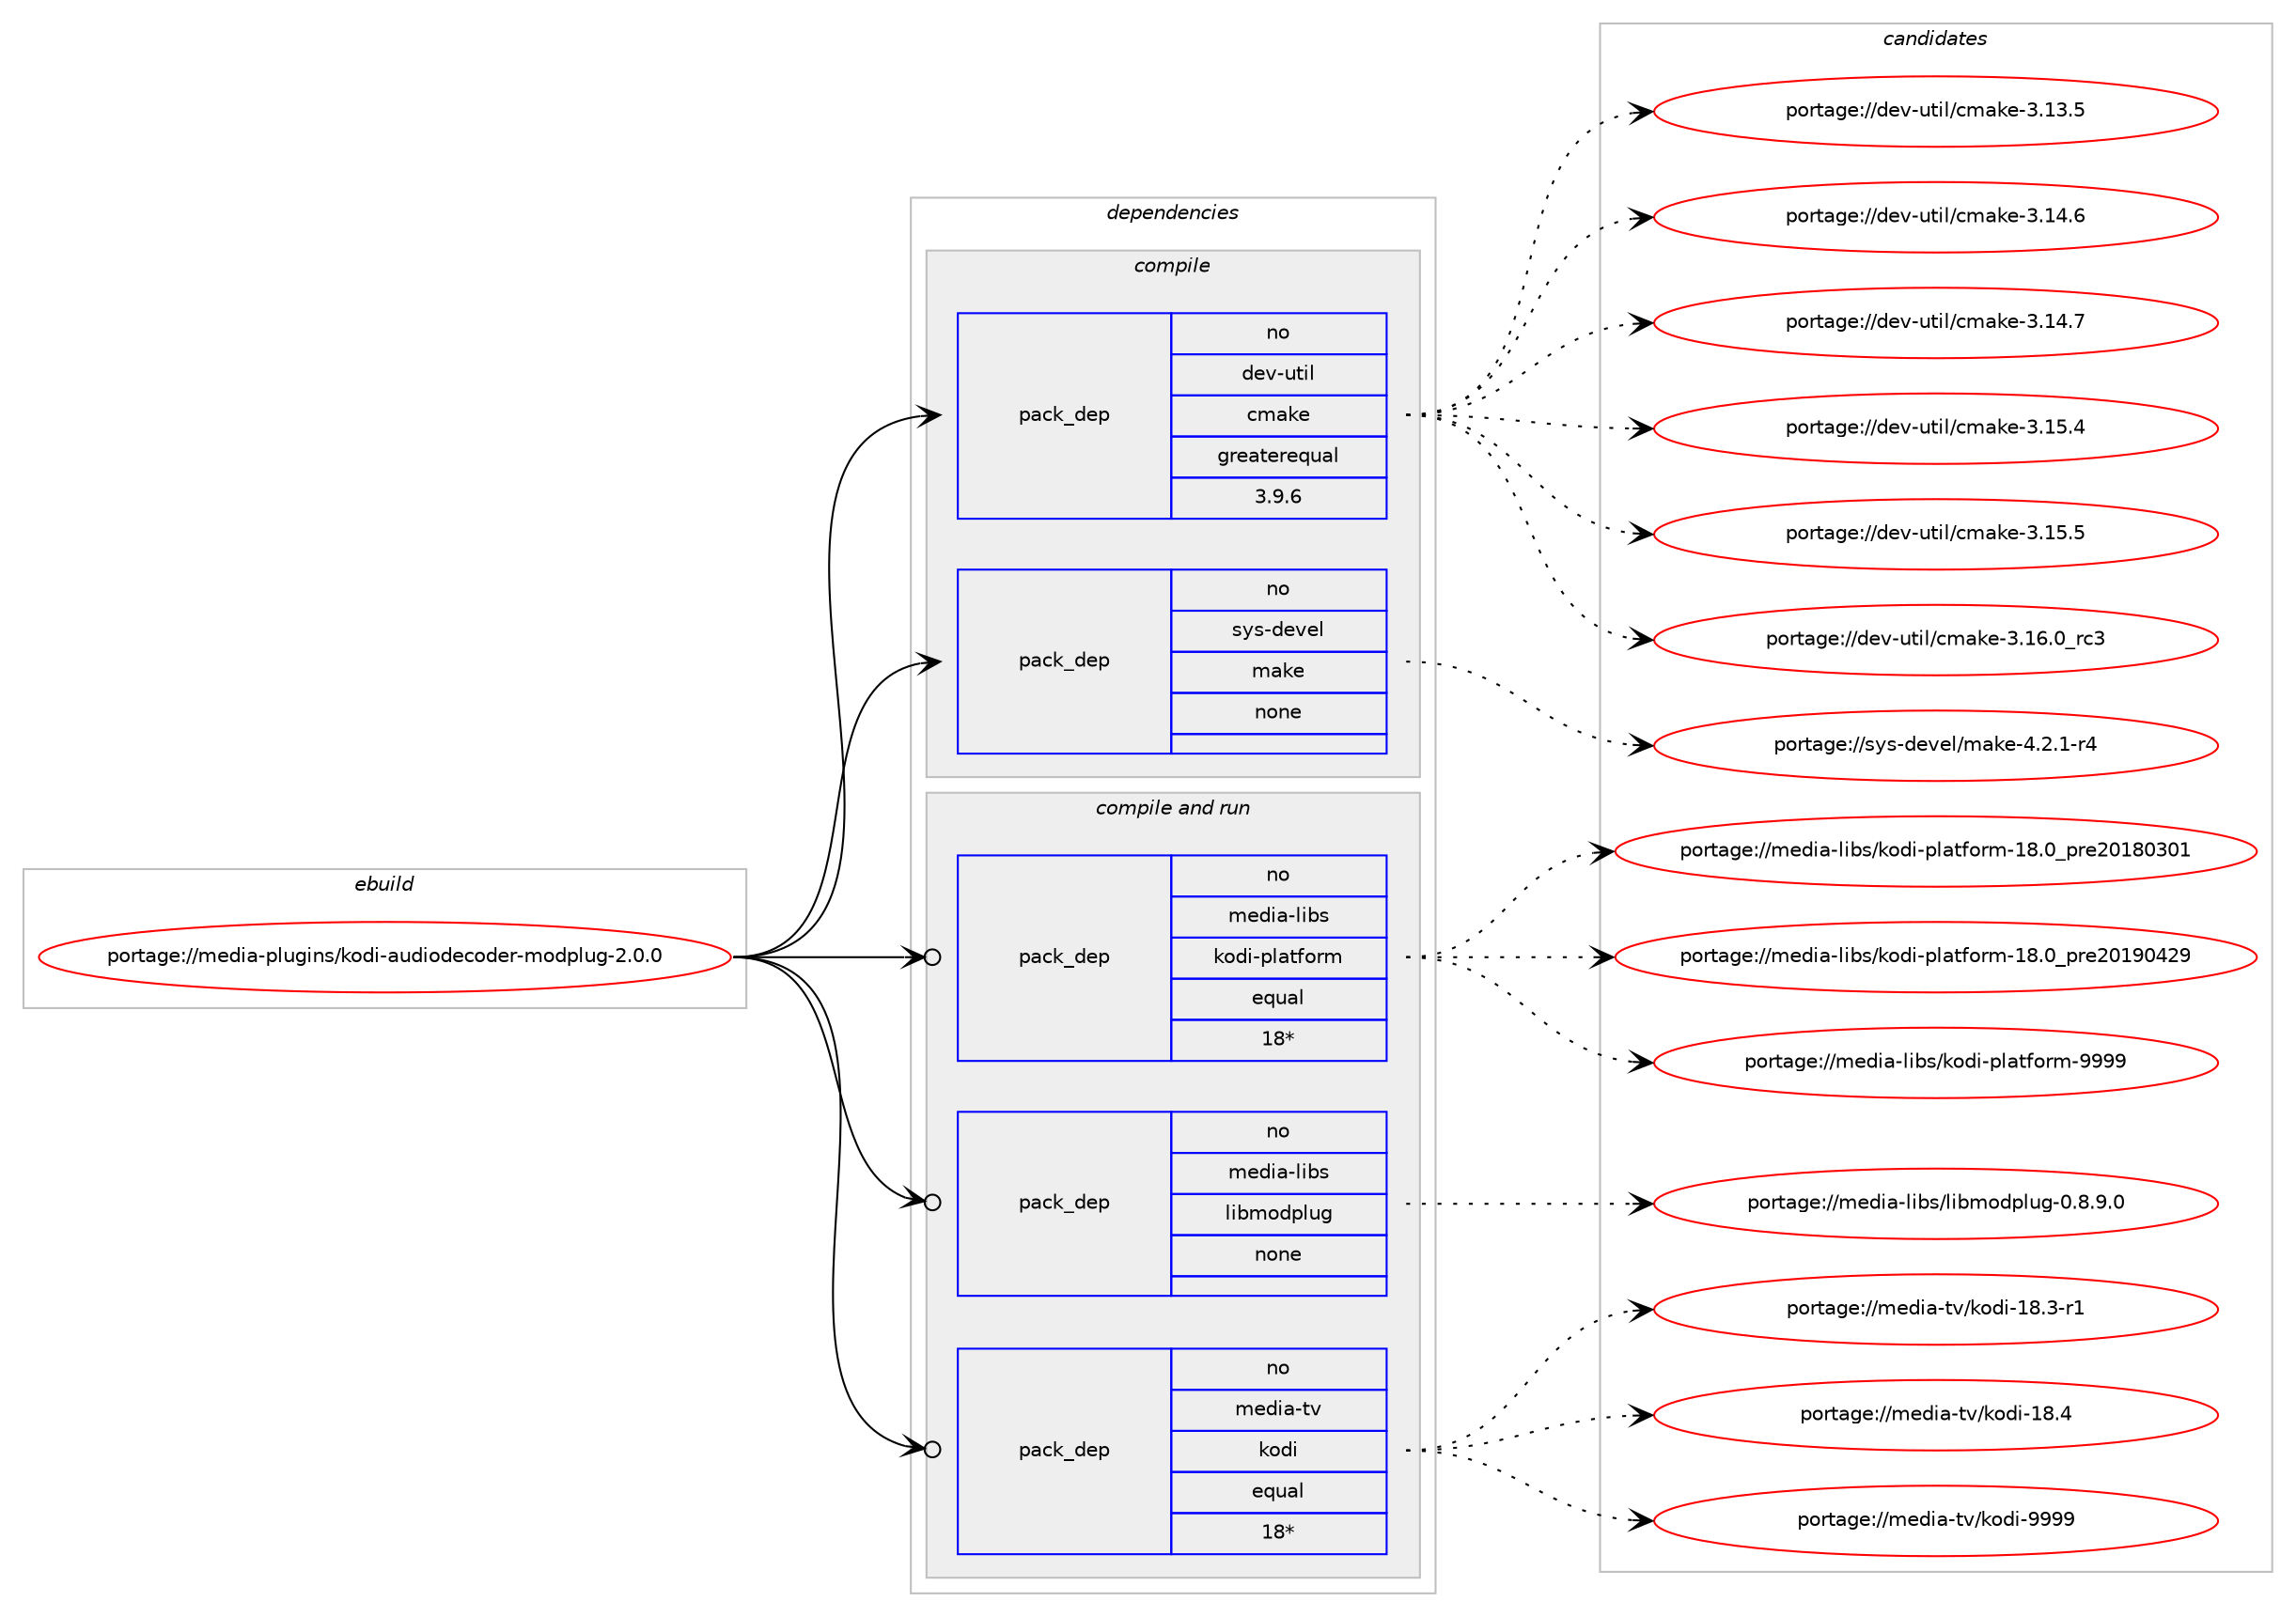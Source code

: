 digraph prolog {

# *************
# Graph options
# *************

newrank=true;
concentrate=true;
compound=true;
graph [rankdir=LR,fontname=Helvetica,fontsize=10,ranksep=1.5];#, ranksep=2.5, nodesep=0.2];
edge  [arrowhead=vee];
node  [fontname=Helvetica,fontsize=10];

# **********
# The ebuild
# **********

subgraph cluster_leftcol {
color=gray;
rank=same;
label=<<i>ebuild</i>>;
id [label="portage://media-plugins/kodi-audiodecoder-modplug-2.0.0", color=red, width=4, href="../media-plugins/kodi-audiodecoder-modplug-2.0.0.svg"];
}

# ****************
# The dependencies
# ****************

subgraph cluster_midcol {
color=gray;
label=<<i>dependencies</i>>;
subgraph cluster_compile {
fillcolor="#eeeeee";
style=filled;
label=<<i>compile</i>>;
subgraph pack240161 {
dependency327287 [label=<<TABLE BORDER="0" CELLBORDER="1" CELLSPACING="0" CELLPADDING="4" WIDTH="220"><TR><TD ROWSPAN="6" CELLPADDING="30">pack_dep</TD></TR><TR><TD WIDTH="110">no</TD></TR><TR><TD>dev-util</TD></TR><TR><TD>cmake</TD></TR><TR><TD>greaterequal</TD></TR><TR><TD>3.9.6</TD></TR></TABLE>>, shape=none, color=blue];
}
id:e -> dependency327287:w [weight=20,style="solid",arrowhead="vee"];
subgraph pack240162 {
dependency327288 [label=<<TABLE BORDER="0" CELLBORDER="1" CELLSPACING="0" CELLPADDING="4" WIDTH="220"><TR><TD ROWSPAN="6" CELLPADDING="30">pack_dep</TD></TR><TR><TD WIDTH="110">no</TD></TR><TR><TD>sys-devel</TD></TR><TR><TD>make</TD></TR><TR><TD>none</TD></TR><TR><TD></TD></TR></TABLE>>, shape=none, color=blue];
}
id:e -> dependency327288:w [weight=20,style="solid",arrowhead="vee"];
}
subgraph cluster_compileandrun {
fillcolor="#eeeeee";
style=filled;
label=<<i>compile and run</i>>;
subgraph pack240163 {
dependency327289 [label=<<TABLE BORDER="0" CELLBORDER="1" CELLSPACING="0" CELLPADDING="4" WIDTH="220"><TR><TD ROWSPAN="6" CELLPADDING="30">pack_dep</TD></TR><TR><TD WIDTH="110">no</TD></TR><TR><TD>media-libs</TD></TR><TR><TD>kodi-platform</TD></TR><TR><TD>equal</TD></TR><TR><TD>18*</TD></TR></TABLE>>, shape=none, color=blue];
}
id:e -> dependency327289:w [weight=20,style="solid",arrowhead="odotvee"];
subgraph pack240164 {
dependency327290 [label=<<TABLE BORDER="0" CELLBORDER="1" CELLSPACING="0" CELLPADDING="4" WIDTH="220"><TR><TD ROWSPAN="6" CELLPADDING="30">pack_dep</TD></TR><TR><TD WIDTH="110">no</TD></TR><TR><TD>media-libs</TD></TR><TR><TD>libmodplug</TD></TR><TR><TD>none</TD></TR><TR><TD></TD></TR></TABLE>>, shape=none, color=blue];
}
id:e -> dependency327290:w [weight=20,style="solid",arrowhead="odotvee"];
subgraph pack240165 {
dependency327291 [label=<<TABLE BORDER="0" CELLBORDER="1" CELLSPACING="0" CELLPADDING="4" WIDTH="220"><TR><TD ROWSPAN="6" CELLPADDING="30">pack_dep</TD></TR><TR><TD WIDTH="110">no</TD></TR><TR><TD>media-tv</TD></TR><TR><TD>kodi</TD></TR><TR><TD>equal</TD></TR><TR><TD>18*</TD></TR></TABLE>>, shape=none, color=blue];
}
id:e -> dependency327291:w [weight=20,style="solid",arrowhead="odotvee"];
}
subgraph cluster_run {
fillcolor="#eeeeee";
style=filled;
label=<<i>run</i>>;
}
}

# **************
# The candidates
# **************

subgraph cluster_choices {
rank=same;
color=gray;
label=<<i>candidates</i>>;

subgraph choice240161 {
color=black;
nodesep=1;
choiceportage1001011184511711610510847991099710710145514649514653 [label="portage://dev-util/cmake-3.13.5", color=red, width=4,href="../dev-util/cmake-3.13.5.svg"];
choiceportage1001011184511711610510847991099710710145514649524654 [label="portage://dev-util/cmake-3.14.6", color=red, width=4,href="../dev-util/cmake-3.14.6.svg"];
choiceportage1001011184511711610510847991099710710145514649524655 [label="portage://dev-util/cmake-3.14.7", color=red, width=4,href="../dev-util/cmake-3.14.7.svg"];
choiceportage1001011184511711610510847991099710710145514649534652 [label="portage://dev-util/cmake-3.15.4", color=red, width=4,href="../dev-util/cmake-3.15.4.svg"];
choiceportage1001011184511711610510847991099710710145514649534653 [label="portage://dev-util/cmake-3.15.5", color=red, width=4,href="../dev-util/cmake-3.15.5.svg"];
choiceportage1001011184511711610510847991099710710145514649544648951149951 [label="portage://dev-util/cmake-3.16.0_rc3", color=red, width=4,href="../dev-util/cmake-3.16.0_rc3.svg"];
dependency327287:e -> choiceportage1001011184511711610510847991099710710145514649514653:w [style=dotted,weight="100"];
dependency327287:e -> choiceportage1001011184511711610510847991099710710145514649524654:w [style=dotted,weight="100"];
dependency327287:e -> choiceportage1001011184511711610510847991099710710145514649524655:w [style=dotted,weight="100"];
dependency327287:e -> choiceportage1001011184511711610510847991099710710145514649534652:w [style=dotted,weight="100"];
dependency327287:e -> choiceportage1001011184511711610510847991099710710145514649534653:w [style=dotted,weight="100"];
dependency327287:e -> choiceportage1001011184511711610510847991099710710145514649544648951149951:w [style=dotted,weight="100"];
}
subgraph choice240162 {
color=black;
nodesep=1;
choiceportage1151211154510010111810110847109971071014552465046494511452 [label="portage://sys-devel/make-4.2.1-r4", color=red, width=4,href="../sys-devel/make-4.2.1-r4.svg"];
dependency327288:e -> choiceportage1151211154510010111810110847109971071014552465046494511452:w [style=dotted,weight="100"];
}
subgraph choice240163 {
color=black;
nodesep=1;
choiceportage1091011001059745108105981154710711110010545112108971161021111141094549564648951121141015048495648514849 [label="portage://media-libs/kodi-platform-18.0_pre20180301", color=red, width=4,href="../media-libs/kodi-platform-18.0_pre20180301.svg"];
choiceportage1091011001059745108105981154710711110010545112108971161021111141094549564648951121141015048495748525057 [label="portage://media-libs/kodi-platform-18.0_pre20190429", color=red, width=4,href="../media-libs/kodi-platform-18.0_pre20190429.svg"];
choiceportage1091011001059745108105981154710711110010545112108971161021111141094557575757 [label="portage://media-libs/kodi-platform-9999", color=red, width=4,href="../media-libs/kodi-platform-9999.svg"];
dependency327289:e -> choiceportage1091011001059745108105981154710711110010545112108971161021111141094549564648951121141015048495648514849:w [style=dotted,weight="100"];
dependency327289:e -> choiceportage1091011001059745108105981154710711110010545112108971161021111141094549564648951121141015048495748525057:w [style=dotted,weight="100"];
dependency327289:e -> choiceportage1091011001059745108105981154710711110010545112108971161021111141094557575757:w [style=dotted,weight="100"];
}
subgraph choice240164 {
color=black;
nodesep=1;
choiceportage10910110010597451081059811547108105981091111001121081171034548465646574648 [label="portage://media-libs/libmodplug-0.8.9.0", color=red, width=4,href="../media-libs/libmodplug-0.8.9.0.svg"];
dependency327290:e -> choiceportage10910110010597451081059811547108105981091111001121081171034548465646574648:w [style=dotted,weight="100"];
}
subgraph choice240165 {
color=black;
nodesep=1;
choiceportage10910110010597451161184710711110010545495646514511449 [label="portage://media-tv/kodi-18.3-r1", color=red, width=4,href="../media-tv/kodi-18.3-r1.svg"];
choiceportage1091011001059745116118471071111001054549564652 [label="portage://media-tv/kodi-18.4", color=red, width=4,href="../media-tv/kodi-18.4.svg"];
choiceportage1091011001059745116118471071111001054557575757 [label="portage://media-tv/kodi-9999", color=red, width=4,href="../media-tv/kodi-9999.svg"];
dependency327291:e -> choiceportage10910110010597451161184710711110010545495646514511449:w [style=dotted,weight="100"];
dependency327291:e -> choiceportage1091011001059745116118471071111001054549564652:w [style=dotted,weight="100"];
dependency327291:e -> choiceportage1091011001059745116118471071111001054557575757:w [style=dotted,weight="100"];
}
}

}
